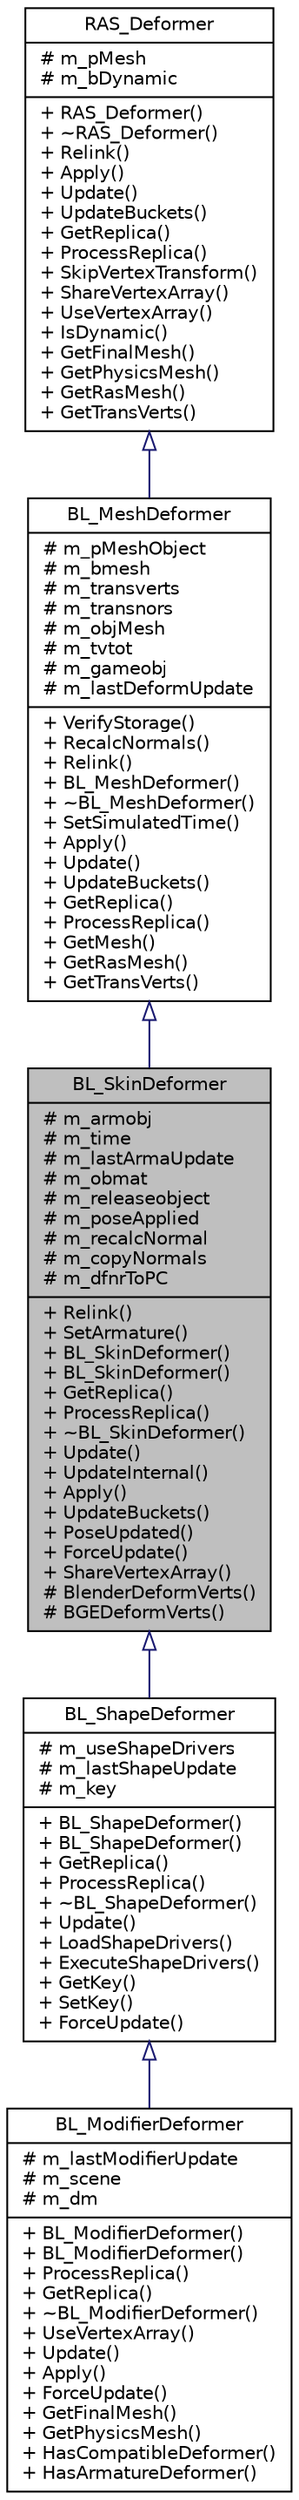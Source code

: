 digraph G
{
  edge [fontname="Helvetica",fontsize="10",labelfontname="Helvetica",labelfontsize="10"];
  node [fontname="Helvetica",fontsize="10",shape=record];
  Node1 [label="{BL_SkinDeformer\n|# m_armobj\l# m_time\l# m_lastArmaUpdate\l# m_obmat\l# m_releaseobject\l# m_poseApplied\l# m_recalcNormal\l# m_copyNormals\l# m_dfnrToPC\l|+ Relink()\l+ SetArmature()\l+ BL_SkinDeformer()\l+ BL_SkinDeformer()\l+ GetReplica()\l+ ProcessReplica()\l+ ~BL_SkinDeformer()\l+ Update()\l+ UpdateInternal()\l+ Apply()\l+ UpdateBuckets()\l+ PoseUpdated()\l+ ForceUpdate()\l+ ShareVertexArray()\l# BlenderDeformVerts()\l# BGEDeformVerts()\l}",height=0.2,width=0.4,color="black", fillcolor="grey75", style="filled" fontcolor="black"];
  Node2 -> Node1 [dir=back,color="midnightblue",fontsize="10",style="solid",arrowtail="empty",fontname="Helvetica"];
  Node2 [label="{BL_MeshDeformer\n|# m_pMeshObject\l# m_bmesh\l# m_transverts\l# m_transnors\l# m_objMesh\l# m_tvtot\l# m_gameobj\l# m_lastDeformUpdate\l|+ VerifyStorage()\l+ RecalcNormals()\l+ Relink()\l+ BL_MeshDeformer()\l+ ~BL_MeshDeformer()\l+ SetSimulatedTime()\l+ Apply()\l+ Update()\l+ UpdateBuckets()\l+ GetReplica()\l+ ProcessReplica()\l+ GetMesh()\l+ GetRasMesh()\l+ GetTransVerts()\l}",height=0.2,width=0.4,color="black", fillcolor="white", style="filled",URL="$d2/dc5/classBL__MeshDeformer.html"];
  Node3 -> Node2 [dir=back,color="midnightblue",fontsize="10",style="solid",arrowtail="empty",fontname="Helvetica"];
  Node3 [label="{RAS_Deformer\n|# m_pMesh\l# m_bDynamic\l|+ RAS_Deformer()\l+ ~RAS_Deformer()\l+ Relink()\l+ Apply()\l+ Update()\l+ UpdateBuckets()\l+ GetReplica()\l+ ProcessReplica()\l+ SkipVertexTransform()\l+ ShareVertexArray()\l+ UseVertexArray()\l+ IsDynamic()\l+ GetFinalMesh()\l+ GetPhysicsMesh()\l+ GetRasMesh()\l+ GetTransVerts()\l}",height=0.2,width=0.4,color="black", fillcolor="white", style="filled",URL="$d7/dc3/classRAS__Deformer.html"];
  Node1 -> Node4 [dir=back,color="midnightblue",fontsize="10",style="solid",arrowtail="empty",fontname="Helvetica"];
  Node4 [label="{BL_ShapeDeformer\n|# m_useShapeDrivers\l# m_lastShapeUpdate\l# m_key\l|+ BL_ShapeDeformer()\l+ BL_ShapeDeformer()\l+ GetReplica()\l+ ProcessReplica()\l+ ~BL_ShapeDeformer()\l+ Update()\l+ LoadShapeDrivers()\l+ ExecuteShapeDrivers()\l+ GetKey()\l+ SetKey()\l+ ForceUpdate()\l}",height=0.2,width=0.4,color="black", fillcolor="white", style="filled",URL="$d6/d12/classBL__ShapeDeformer.html"];
  Node4 -> Node5 [dir=back,color="midnightblue",fontsize="10",style="solid",arrowtail="empty",fontname="Helvetica"];
  Node5 [label="{BL_ModifierDeformer\n|# m_lastModifierUpdate\l# m_scene\l# m_dm\l|+ BL_ModifierDeformer()\l+ BL_ModifierDeformer()\l+ ProcessReplica()\l+ GetReplica()\l+ ~BL_ModifierDeformer()\l+ UseVertexArray()\l+ Update()\l+ Apply()\l+ ForceUpdate()\l+ GetFinalMesh()\l+ GetPhysicsMesh()\l+ HasCompatibleDeformer()\l+ HasArmatureDeformer()\l}",height=0.2,width=0.4,color="black", fillcolor="white", style="filled",URL="$d8/dbf/classBL__ModifierDeformer.html"];
}
